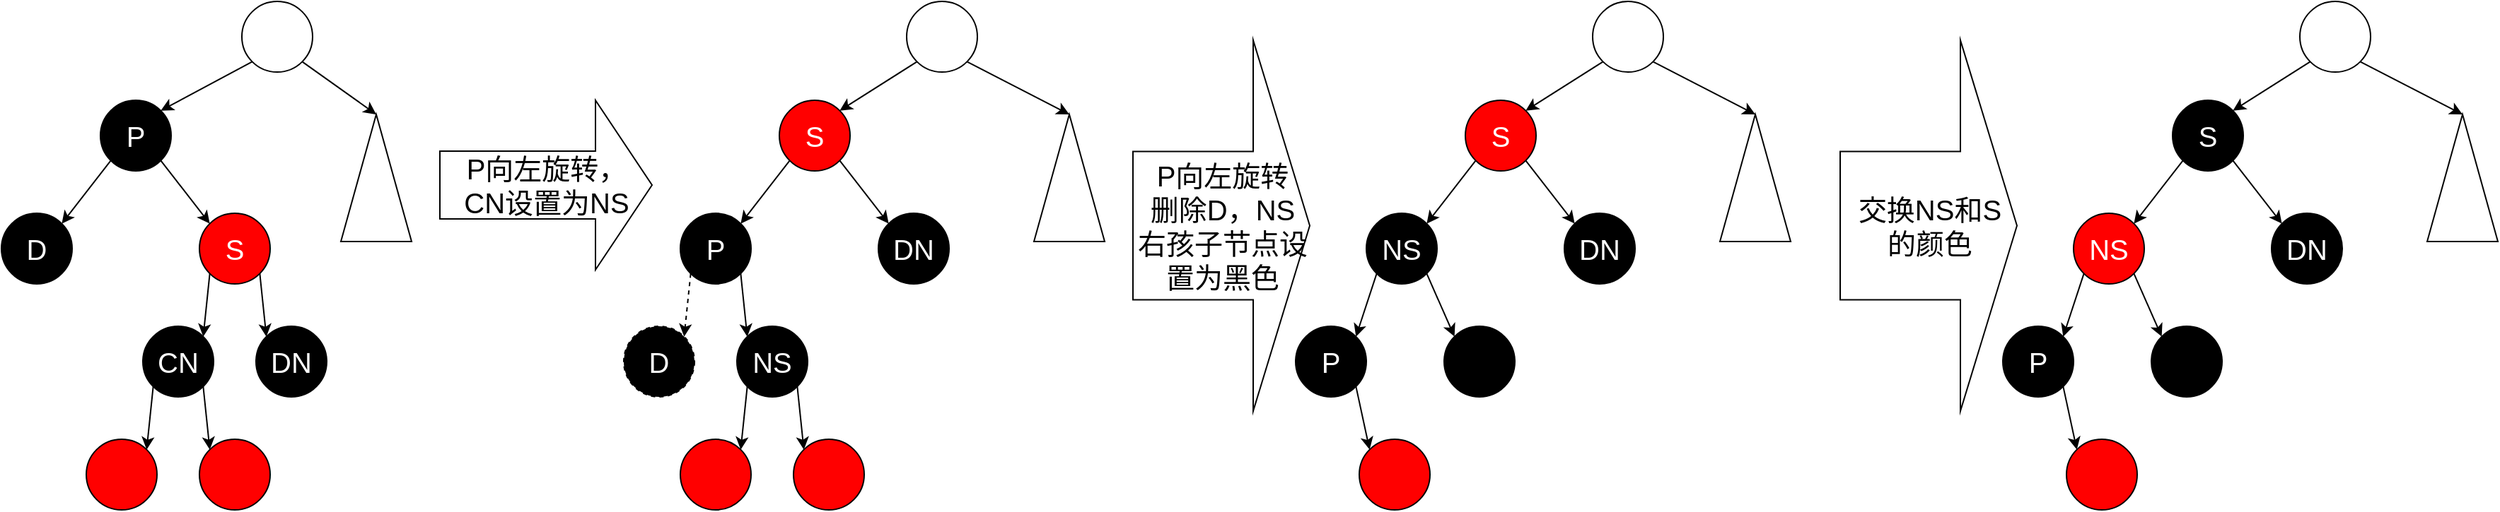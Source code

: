 <mxfile version="20.4.0" type="device"><diagram id="R-cHSDtUfPkVtpVSe-z4" name="Page-1"><mxGraphModel dx="572" dy="705" grid="1" gridSize="10" guides="1" tooltips="1" connect="1" arrows="1" fold="1" page="1" pageScale="1" pageWidth="850" pageHeight="1100" math="0" shadow="0"><root><mxCell id="0"/><mxCell id="1" parent="0"/><mxCell id="n1B0MFmd508IJaJsGRzu-167" style="edgeStyle=none;rounded=0;orthogonalLoop=1;jettySize=auto;html=1;exitX=0;exitY=1;exitDx=0;exitDy=0;entryX=1;entryY=0;entryDx=0;entryDy=0;fontSize=20;fontColor=#000000;" parent="1" source="n1B0MFmd508IJaJsGRzu-57" target="n1B0MFmd508IJaJsGRzu-166" edge="1"><mxGeometry relative="1" as="geometry"/></mxCell><mxCell id="n1B0MFmd508IJaJsGRzu-210" style="edgeStyle=none;rounded=0;orthogonalLoop=1;jettySize=auto;html=1;exitX=1;exitY=1;exitDx=0;exitDy=0;entryX=0;entryY=0;entryDx=0;entryDy=0;fontSize=20;fontColor=#FFFFFF;" parent="1" source="n1B0MFmd508IJaJsGRzu-57" target="n1B0MFmd508IJaJsGRzu-209" edge="1"><mxGeometry relative="1" as="geometry"/></mxCell><mxCell id="n1B0MFmd508IJaJsGRzu-57" value="&lt;font style=&quot;font-size: 20px;&quot; color=&quot;#ffffff&quot;&gt;S&lt;/font&gt;" style="ellipse;whiteSpace=wrap;html=1;aspect=fixed;fillColor=#FF0000;" parent="1" vertex="1"><mxGeometry x="1010" y="160" width="50" height="50" as="geometry"/></mxCell><mxCell id="n1B0MFmd508IJaJsGRzu-58" style="edgeStyle=none;rounded=0;orthogonalLoop=1;jettySize=auto;html=1;exitX=0;exitY=1;exitDx=0;exitDy=0;entryX=1;entryY=0;entryDx=0;entryDy=0;fontSize=20;fontColor=#FFFFFF;" parent="1" source="n1B0MFmd508IJaJsGRzu-60" target="n1B0MFmd508IJaJsGRzu-61" edge="1"><mxGeometry relative="1" as="geometry"/></mxCell><mxCell id="n1B0MFmd508IJaJsGRzu-59" style="edgeStyle=none;rounded=0;orthogonalLoop=1;jettySize=auto;html=1;exitX=1;exitY=1;exitDx=0;exitDy=0;entryX=0;entryY=0;entryDx=0;entryDy=0;fontSize=20;fontColor=#FFFFFF;" parent="1" source="n1B0MFmd508IJaJsGRzu-60" target="n1B0MFmd508IJaJsGRzu-57" edge="1"><mxGeometry relative="1" as="geometry"/></mxCell><mxCell id="n1B0MFmd508IJaJsGRzu-60" value="&lt;font color=&quot;#ffffff&quot;&gt;&lt;span style=&quot;font-size: 20px;&quot;&gt;P&lt;br&gt;&lt;/span&gt;&lt;/font&gt;" style="ellipse;whiteSpace=wrap;html=1;aspect=fixed;fillColor=#000000;" parent="1" vertex="1"><mxGeometry x="940" y="80" width="50" height="50" as="geometry"/></mxCell><mxCell id="n1B0MFmd508IJaJsGRzu-61" value="&lt;font style=&quot;font-size: 20px;&quot; color=&quot;#ffffff&quot;&gt;D&lt;/font&gt;" style="ellipse;whiteSpace=wrap;html=1;aspect=fixed;fillColor=#000000;" parent="1" vertex="1"><mxGeometry x="870" y="160" width="50" height="50" as="geometry"/></mxCell><mxCell id="n1B0MFmd508IJaJsGRzu-153" style="edgeStyle=none;rounded=0;orthogonalLoop=1;jettySize=auto;html=1;exitX=0;exitY=1;exitDx=0;exitDy=0;entryX=1;entryY=0;entryDx=0;entryDy=0;fontSize=20;fontColor=#000000;" parent="1" source="n1B0MFmd508IJaJsGRzu-152" target="n1B0MFmd508IJaJsGRzu-60" edge="1"><mxGeometry relative="1" as="geometry"/></mxCell><mxCell id="n1B0MFmd508IJaJsGRzu-155" style="edgeStyle=none;rounded=0;orthogonalLoop=1;jettySize=auto;html=1;exitX=1;exitY=1;exitDx=0;exitDy=0;entryX=1;entryY=0.5;entryDx=0;entryDy=0;fontSize=20;fontColor=#000000;" parent="1" source="n1B0MFmd508IJaJsGRzu-152" target="n1B0MFmd508IJaJsGRzu-154" edge="1"><mxGeometry relative="1" as="geometry"/></mxCell><mxCell id="n1B0MFmd508IJaJsGRzu-152" value="&lt;font color=&quot;#ffffff&quot;&gt;&lt;span style=&quot;font-size: 20px;&quot;&gt;&lt;br&gt;&lt;/span&gt;&lt;/font&gt;" style="ellipse;whiteSpace=wrap;html=1;aspect=fixed;fillColor=#FFFFFF;" parent="1" vertex="1"><mxGeometry x="1040" y="10" width="50" height="50" as="geometry"/></mxCell><mxCell id="n1B0MFmd508IJaJsGRzu-154" value="" style="triangle;whiteSpace=wrap;html=1;shadow=0;sketch=0;strokeColor=#000000;fontSize=20;fontColor=#000000;fillColor=#FFFFFF;rotation=-90;" parent="1" vertex="1"><mxGeometry x="1090" y="110" width="90" height="50" as="geometry"/></mxCell><mxCell id="n1B0MFmd508IJaJsGRzu-165" value="&lt;font color=&quot;#000000&quot;&gt;P向左旋转，&lt;br&gt;CN设置为NS&lt;br&gt;&lt;/font&gt;" style="html=1;shadow=0;dashed=0;align=center;verticalAlign=middle;shape=mxgraph.arrows2.arrow;dy=0.6;dx=40;notch=0;sketch=0;strokeColor=#000000;fontSize=20;fontColor=#FFFFFF;fillColor=#FFFFFF;" parent="1" vertex="1"><mxGeometry x="1180" y="80" width="150" height="120" as="geometry"/></mxCell><mxCell id="JTA2f0-gh_Tc8cgY1axZ-19" style="edgeStyle=none;rounded=0;orthogonalLoop=1;jettySize=auto;html=1;exitX=0;exitY=1;exitDx=0;exitDy=0;entryX=1;entryY=0;entryDx=0;entryDy=0;fontSize=20;fontColor=#FFFFFF;" edge="1" parent="1" source="n1B0MFmd508IJaJsGRzu-166" target="JTA2f0-gh_Tc8cgY1axZ-18"><mxGeometry relative="1" as="geometry"/></mxCell><mxCell id="JTA2f0-gh_Tc8cgY1axZ-59" style="edgeStyle=none;rounded=0;orthogonalLoop=1;jettySize=auto;html=1;exitX=1;exitY=1;exitDx=0;exitDy=0;entryX=0;entryY=0;entryDx=0;entryDy=0;fontSize=20;fontColor=#FFFFFF;" edge="1" parent="1" source="n1B0MFmd508IJaJsGRzu-166" target="JTA2f0-gh_Tc8cgY1axZ-58"><mxGeometry relative="1" as="geometry"/></mxCell><mxCell id="n1B0MFmd508IJaJsGRzu-166" value="&lt;font style=&quot;font-size: 20px;&quot; color=&quot;#ffffff&quot;&gt;CN&lt;/font&gt;" style="ellipse;whiteSpace=wrap;html=1;aspect=fixed;fillColor=#000000;" parent="1" vertex="1"><mxGeometry x="970" y="240" width="50" height="50" as="geometry"/></mxCell><mxCell id="n1B0MFmd508IJaJsGRzu-209" value="&lt;font style=&quot;font-size: 20px;&quot; color=&quot;#ffffff&quot;&gt;DN&lt;/font&gt;" style="ellipse;whiteSpace=wrap;html=1;aspect=fixed;fillColor=#000000;" parent="1" vertex="1"><mxGeometry x="1050" y="240" width="50" height="50" as="geometry"/></mxCell><mxCell id="kM36MPPJ57BOWF3PcYw0-32" style="edgeStyle=none;rounded=0;orthogonalLoop=1;jettySize=auto;html=1;exitX=1;exitY=1;exitDx=0;exitDy=0;entryX=0;entryY=0;entryDx=0;entryDy=0;fontSize=20;fontColor=#FFFFFF;" parent="1" source="kM36MPPJ57BOWF3PcYw0-33" target="kM36MPPJ57BOWF3PcYw0-43" edge="1"><mxGeometry relative="1" as="geometry"/></mxCell><mxCell id="kM36MPPJ57BOWF3PcYw0-46" style="edgeStyle=none;rounded=0;orthogonalLoop=1;jettySize=auto;html=1;exitX=0;exitY=1;exitDx=0;exitDy=0;entryX=1;entryY=0;entryDx=0;entryDy=0;fontSize=20;fontColor=#FFFFFF;" parent="1" source="kM36MPPJ57BOWF3PcYw0-33" target="kM36MPPJ57BOWF3PcYw0-36" edge="1"><mxGeometry relative="1" as="geometry"><mxPoint x="1417.322" y="122.678" as="sourcePoint"/></mxGeometry></mxCell><mxCell id="kM36MPPJ57BOWF3PcYw0-33" value="&lt;font style=&quot;font-size: 20px;&quot; color=&quot;#ffffff&quot;&gt;S&lt;/font&gt;" style="ellipse;whiteSpace=wrap;html=1;aspect=fixed;fillColor=#FF0000;" parent="1" vertex="1"><mxGeometry x="1420" y="80" width="50" height="50" as="geometry"/></mxCell><mxCell id="kM36MPPJ57BOWF3PcYw0-34" style="edgeStyle=none;rounded=0;orthogonalLoop=1;jettySize=auto;html=1;exitX=0;exitY=1;exitDx=0;exitDy=0;entryX=1;entryY=0;entryDx=0;entryDy=0;fontSize=20;fontColor=#FFFFFF;dashed=1;" parent="1" source="kM36MPPJ57BOWF3PcYw0-36" target="kM36MPPJ57BOWF3PcYw0-37" edge="1"><mxGeometry relative="1" as="geometry"/></mxCell><mxCell id="kM36MPPJ57BOWF3PcYw0-44" style="edgeStyle=none;rounded=0;orthogonalLoop=1;jettySize=auto;html=1;exitX=1;exitY=1;exitDx=0;exitDy=0;entryX=0;entryY=0;entryDx=0;entryDy=0;fontSize=20;fontColor=#FFFFFF;" parent="1" source="kM36MPPJ57BOWF3PcYw0-36" target="kM36MPPJ57BOWF3PcYw0-42" edge="1"><mxGeometry relative="1" as="geometry"/></mxCell><mxCell id="kM36MPPJ57BOWF3PcYw0-36" value="&lt;font color=&quot;#ffffff&quot;&gt;&lt;span style=&quot;font-size: 20px;&quot;&gt;P&lt;br&gt;&lt;/span&gt;&lt;/font&gt;" style="ellipse;whiteSpace=wrap;html=1;aspect=fixed;fillColor=#000000;" parent="1" vertex="1"><mxGeometry x="1350" y="160" width="50" height="50" as="geometry"/></mxCell><mxCell id="kM36MPPJ57BOWF3PcYw0-37" value="&lt;font style=&quot;font-size: 20px;&quot; color=&quot;#ffffff&quot;&gt;D&lt;/font&gt;" style="ellipse;whiteSpace=wrap;html=1;aspect=fixed;fillColor=#000000;dashed=1;" parent="1" vertex="1"><mxGeometry x="1310" y="240" width="50" height="50" as="geometry"/></mxCell><mxCell id="kM36MPPJ57BOWF3PcYw0-39" style="edgeStyle=none;rounded=0;orthogonalLoop=1;jettySize=auto;html=1;exitX=1;exitY=1;exitDx=0;exitDy=0;entryX=1;entryY=0.5;entryDx=0;entryDy=0;fontSize=20;fontColor=#000000;" parent="1" source="kM36MPPJ57BOWF3PcYw0-40" target="kM36MPPJ57BOWF3PcYw0-41" edge="1"><mxGeometry relative="1" as="geometry"/></mxCell><mxCell id="kM36MPPJ57BOWF3PcYw0-45" style="edgeStyle=none;rounded=0;orthogonalLoop=1;jettySize=auto;html=1;exitX=0;exitY=1;exitDx=0;exitDy=0;entryX=1;entryY=0;entryDx=0;entryDy=0;fontSize=20;fontColor=#FFFFFF;" parent="1" source="kM36MPPJ57BOWF3PcYw0-40" target="kM36MPPJ57BOWF3PcYw0-33" edge="1"><mxGeometry relative="1" as="geometry"/></mxCell><mxCell id="kM36MPPJ57BOWF3PcYw0-40" value="&lt;font color=&quot;#ffffff&quot;&gt;&lt;span style=&quot;font-size: 20px;&quot;&gt;&lt;br&gt;&lt;/span&gt;&lt;/font&gt;" style="ellipse;whiteSpace=wrap;html=1;aspect=fixed;fillColor=#FFFFFF;" parent="1" vertex="1"><mxGeometry x="1510" y="10" width="50" height="50" as="geometry"/></mxCell><mxCell id="kM36MPPJ57BOWF3PcYw0-41" value="" style="triangle;whiteSpace=wrap;html=1;shadow=0;sketch=0;strokeColor=#000000;fontSize=20;fontColor=#000000;fillColor=#FFFFFF;rotation=-90;" parent="1" vertex="1"><mxGeometry x="1580" y="110" width="90" height="50" as="geometry"/></mxCell><mxCell id="JTA2f0-gh_Tc8cgY1axZ-21" style="edgeStyle=none;rounded=0;orthogonalLoop=1;jettySize=auto;html=1;exitX=0;exitY=1;exitDx=0;exitDy=0;entryX=1;entryY=0;entryDx=0;entryDy=0;fontSize=20;fontColor=#FFFFFF;" edge="1" parent="1" source="kM36MPPJ57BOWF3PcYw0-42" target="JTA2f0-gh_Tc8cgY1axZ-20"><mxGeometry relative="1" as="geometry"/></mxCell><mxCell id="JTA2f0-gh_Tc8cgY1axZ-61" style="edgeStyle=none;rounded=0;orthogonalLoop=1;jettySize=auto;html=1;exitX=1;exitY=1;exitDx=0;exitDy=0;entryX=0;entryY=0;entryDx=0;entryDy=0;fontSize=20;fontColor=#FFFFFF;" edge="1" parent="1" source="kM36MPPJ57BOWF3PcYw0-42" target="JTA2f0-gh_Tc8cgY1axZ-60"><mxGeometry relative="1" as="geometry"/></mxCell><mxCell id="kM36MPPJ57BOWF3PcYw0-42" value="&lt;font style=&quot;font-size: 20px;&quot; color=&quot;#ffffff&quot;&gt;NS&lt;/font&gt;" style="ellipse;whiteSpace=wrap;html=1;aspect=fixed;fillColor=#000000;" parent="1" vertex="1"><mxGeometry x="1390" y="240" width="50" height="50" as="geometry"/></mxCell><mxCell id="kM36MPPJ57BOWF3PcYw0-43" value="&lt;font style=&quot;font-size: 20px;&quot; color=&quot;#ffffff&quot;&gt;DN&lt;/font&gt;" style="ellipse;whiteSpace=wrap;html=1;aspect=fixed;fillColor=#000000;" parent="1" vertex="1"><mxGeometry x="1490" y="160" width="50" height="50" as="geometry"/></mxCell><mxCell id="JTA2f0-gh_Tc8cgY1axZ-18" value="" style="ellipse;whiteSpace=wrap;html=1;aspect=fixed;fillColor=#FF0000;" vertex="1" parent="1"><mxGeometry x="930" y="320" width="50" height="50" as="geometry"/></mxCell><mxCell id="JTA2f0-gh_Tc8cgY1axZ-20" value="" style="ellipse;whiteSpace=wrap;html=1;aspect=fixed;fillColor=#FF0000;" vertex="1" parent="1"><mxGeometry x="1350" y="320" width="50" height="50" as="geometry"/></mxCell><mxCell id="JTA2f0-gh_Tc8cgY1axZ-40" value="&lt;font color=&quot;#000000&quot;&gt;P向左旋转&lt;br&gt;删除D，NS&lt;br&gt;右孩子节点设&lt;br&gt;置为黑色&lt;br&gt;&lt;/font&gt;" style="html=1;shadow=0;dashed=0;align=center;verticalAlign=middle;shape=mxgraph.arrows2.arrow;dy=0.6;dx=40;notch=0;sketch=0;strokeColor=#000000;fontSize=20;fontColor=#FFFFFF;fillColor=#FFFFFF;" vertex="1" parent="1"><mxGeometry x="1670" y="37.5" width="125" height="262.5" as="geometry"/></mxCell><mxCell id="JTA2f0-gh_Tc8cgY1axZ-41" style="edgeStyle=none;rounded=0;orthogonalLoop=1;jettySize=auto;html=1;exitX=1;exitY=1;exitDx=0;exitDy=0;entryX=0;entryY=0;entryDx=0;entryDy=0;fontSize=20;fontColor=#FFFFFF;" edge="1" parent="1" source="JTA2f0-gh_Tc8cgY1axZ-43" target="JTA2f0-gh_Tc8cgY1axZ-53"><mxGeometry relative="1" as="geometry"/></mxCell><mxCell id="JTA2f0-gh_Tc8cgY1axZ-42" style="edgeStyle=none;rounded=0;orthogonalLoop=1;jettySize=auto;html=1;exitX=0;exitY=1;exitDx=0;exitDy=0;entryX=1;entryY=0;entryDx=0;entryDy=0;fontSize=20;fontColor=#FFFFFF;" edge="1" parent="1" source="JTA2f0-gh_Tc8cgY1axZ-43" target="JTA2f0-gh_Tc8cgY1axZ-46"><mxGeometry relative="1" as="geometry"><mxPoint x="1902.322" y="122.678" as="sourcePoint"/></mxGeometry></mxCell><mxCell id="JTA2f0-gh_Tc8cgY1axZ-43" value="&lt;font style=&quot;font-size: 20px;&quot; color=&quot;#ffffff&quot;&gt;S&lt;/font&gt;" style="ellipse;whiteSpace=wrap;html=1;aspect=fixed;fillColor=#FF0000;" vertex="1" parent="1"><mxGeometry x="1905" y="80" width="50" height="50" as="geometry"/></mxCell><mxCell id="JTA2f0-gh_Tc8cgY1axZ-56" style="edgeStyle=none;rounded=0;orthogonalLoop=1;jettySize=auto;html=1;exitX=0;exitY=1;exitDx=0;exitDy=0;entryX=1;entryY=0;entryDx=0;entryDy=0;fontSize=20;fontColor=#FFFFFF;" edge="1" parent="1" source="JTA2f0-gh_Tc8cgY1axZ-46" target="JTA2f0-gh_Tc8cgY1axZ-55"><mxGeometry relative="1" as="geometry"/></mxCell><mxCell id="JTA2f0-gh_Tc8cgY1axZ-57" style="edgeStyle=none;rounded=0;orthogonalLoop=1;jettySize=auto;html=1;exitX=1;exitY=1;exitDx=0;exitDy=0;entryX=0;entryY=0;entryDx=0;entryDy=0;fontSize=20;fontColor=#FFFFFF;" edge="1" parent="1" source="JTA2f0-gh_Tc8cgY1axZ-46" target="JTA2f0-gh_Tc8cgY1axZ-52"><mxGeometry relative="1" as="geometry"/></mxCell><mxCell id="JTA2f0-gh_Tc8cgY1axZ-46" value="&lt;font color=&quot;#ffffff&quot;&gt;&lt;span style=&quot;font-size: 20px;&quot;&gt;NS&lt;br&gt;&lt;/span&gt;&lt;/font&gt;" style="ellipse;whiteSpace=wrap;html=1;aspect=fixed;fillColor=#000000;" vertex="1" parent="1"><mxGeometry x="1835" y="160" width="50" height="50" as="geometry"/></mxCell><mxCell id="JTA2f0-gh_Tc8cgY1axZ-48" style="edgeStyle=none;rounded=0;orthogonalLoop=1;jettySize=auto;html=1;exitX=1;exitY=1;exitDx=0;exitDy=0;entryX=1;entryY=0.5;entryDx=0;entryDy=0;fontSize=20;fontColor=#000000;" edge="1" parent="1" source="JTA2f0-gh_Tc8cgY1axZ-50" target="JTA2f0-gh_Tc8cgY1axZ-51"><mxGeometry relative="1" as="geometry"/></mxCell><mxCell id="JTA2f0-gh_Tc8cgY1axZ-49" style="edgeStyle=none;rounded=0;orthogonalLoop=1;jettySize=auto;html=1;exitX=0;exitY=1;exitDx=0;exitDy=0;entryX=1;entryY=0;entryDx=0;entryDy=0;fontSize=20;fontColor=#FFFFFF;" edge="1" parent="1" source="JTA2f0-gh_Tc8cgY1axZ-50" target="JTA2f0-gh_Tc8cgY1axZ-43"><mxGeometry relative="1" as="geometry"/></mxCell><mxCell id="JTA2f0-gh_Tc8cgY1axZ-50" value="&lt;font color=&quot;#ffffff&quot;&gt;&lt;span style=&quot;font-size: 20px;&quot;&gt;&lt;br&gt;&lt;/span&gt;&lt;/font&gt;" style="ellipse;whiteSpace=wrap;html=1;aspect=fixed;fillColor=#FFFFFF;" vertex="1" parent="1"><mxGeometry x="1995" y="10" width="50" height="50" as="geometry"/></mxCell><mxCell id="JTA2f0-gh_Tc8cgY1axZ-51" value="" style="triangle;whiteSpace=wrap;html=1;shadow=0;sketch=0;strokeColor=#000000;fontSize=20;fontColor=#000000;fillColor=#FFFFFF;rotation=-90;" vertex="1" parent="1"><mxGeometry x="2065" y="110" width="90" height="50" as="geometry"/></mxCell><mxCell id="JTA2f0-gh_Tc8cgY1axZ-52" value="" style="ellipse;whiteSpace=wrap;html=1;aspect=fixed;fillColor=#000000;" vertex="1" parent="1"><mxGeometry x="1890" y="240" width="50" height="50" as="geometry"/></mxCell><mxCell id="JTA2f0-gh_Tc8cgY1axZ-53" value="&lt;font style=&quot;font-size: 20px;&quot; color=&quot;#ffffff&quot;&gt;DN&lt;/font&gt;" style="ellipse;whiteSpace=wrap;html=1;aspect=fixed;fillColor=#000000;" vertex="1" parent="1"><mxGeometry x="1975" y="160" width="50" height="50" as="geometry"/></mxCell><mxCell id="JTA2f0-gh_Tc8cgY1axZ-63" style="edgeStyle=none;rounded=0;orthogonalLoop=1;jettySize=auto;html=1;exitX=1;exitY=1;exitDx=0;exitDy=0;entryX=0;entryY=0;entryDx=0;entryDy=0;fontSize=20;fontColor=#FFFFFF;" edge="1" parent="1" source="JTA2f0-gh_Tc8cgY1axZ-55" target="JTA2f0-gh_Tc8cgY1axZ-62"><mxGeometry relative="1" as="geometry"/></mxCell><mxCell id="JTA2f0-gh_Tc8cgY1axZ-55" value="&lt;span style=&quot;color: rgb(255, 255, 255); font-size: 20px;&quot;&gt;P&lt;/span&gt;" style="ellipse;whiteSpace=wrap;html=1;aspect=fixed;fillColor=#000000;" vertex="1" parent="1"><mxGeometry x="1785" y="240" width="50" height="50" as="geometry"/></mxCell><mxCell id="JTA2f0-gh_Tc8cgY1axZ-58" value="" style="ellipse;whiteSpace=wrap;html=1;aspect=fixed;fillColor=#FF0000;" vertex="1" parent="1"><mxGeometry x="1010" y="320" width="50" height="50" as="geometry"/></mxCell><mxCell id="JTA2f0-gh_Tc8cgY1axZ-60" value="" style="ellipse;whiteSpace=wrap;html=1;aspect=fixed;fillColor=#FF0000;" vertex="1" parent="1"><mxGeometry x="1430" y="320" width="50" height="50" as="geometry"/></mxCell><mxCell id="JTA2f0-gh_Tc8cgY1axZ-62" value="" style="ellipse;whiteSpace=wrap;html=1;aspect=fixed;fillColor=#FF0000;" vertex="1" parent="1"><mxGeometry x="1830" y="320" width="50" height="50" as="geometry"/></mxCell><mxCell id="JTA2f0-gh_Tc8cgY1axZ-64" value="&lt;font color=&quot;#000000&quot;&gt;交换NS和S&lt;br&gt;的颜色&lt;br&gt;&lt;/font&gt;" style="html=1;shadow=0;dashed=0;align=center;verticalAlign=middle;shape=mxgraph.arrows2.arrow;dy=0.6;dx=40;notch=0;sketch=0;strokeColor=#000000;fontSize=20;fontColor=#FFFFFF;fillColor=#FFFFFF;" vertex="1" parent="1"><mxGeometry x="2170" y="37.5" width="125" height="262.5" as="geometry"/></mxCell><mxCell id="JTA2f0-gh_Tc8cgY1axZ-65" style="edgeStyle=none;rounded=0;orthogonalLoop=1;jettySize=auto;html=1;exitX=1;exitY=1;exitDx=0;exitDy=0;entryX=0;entryY=0;entryDx=0;entryDy=0;fontSize=20;fontColor=#FFFFFF;" edge="1" parent="1" source="JTA2f0-gh_Tc8cgY1axZ-67" target="JTA2f0-gh_Tc8cgY1axZ-76"><mxGeometry relative="1" as="geometry"/></mxCell><mxCell id="JTA2f0-gh_Tc8cgY1axZ-66" style="edgeStyle=none;rounded=0;orthogonalLoop=1;jettySize=auto;html=1;exitX=0;exitY=1;exitDx=0;exitDy=0;entryX=1;entryY=0;entryDx=0;entryDy=0;fontSize=20;fontColor=#FFFFFF;" edge="1" parent="1" source="JTA2f0-gh_Tc8cgY1axZ-67" target="JTA2f0-gh_Tc8cgY1axZ-70"><mxGeometry relative="1" as="geometry"><mxPoint x="2402.322" y="122.678" as="sourcePoint"/></mxGeometry></mxCell><mxCell id="JTA2f0-gh_Tc8cgY1axZ-67" value="&lt;font style=&quot;font-size: 20px;&quot; color=&quot;#ffffff&quot;&gt;S&lt;/font&gt;" style="ellipse;whiteSpace=wrap;html=1;aspect=fixed;fillColor=#000000;" vertex="1" parent="1"><mxGeometry x="2405" y="80" width="50" height="50" as="geometry"/></mxCell><mxCell id="JTA2f0-gh_Tc8cgY1axZ-68" style="edgeStyle=none;rounded=0;orthogonalLoop=1;jettySize=auto;html=1;exitX=0;exitY=1;exitDx=0;exitDy=0;entryX=1;entryY=0;entryDx=0;entryDy=0;fontSize=20;fontColor=#FFFFFF;" edge="1" parent="1" source="JTA2f0-gh_Tc8cgY1axZ-70" target="JTA2f0-gh_Tc8cgY1axZ-78"><mxGeometry relative="1" as="geometry"/></mxCell><mxCell id="JTA2f0-gh_Tc8cgY1axZ-69" style="edgeStyle=none;rounded=0;orthogonalLoop=1;jettySize=auto;html=1;exitX=1;exitY=1;exitDx=0;exitDy=0;entryX=0;entryY=0;entryDx=0;entryDy=0;fontSize=20;fontColor=#FFFFFF;" edge="1" parent="1" source="JTA2f0-gh_Tc8cgY1axZ-70" target="JTA2f0-gh_Tc8cgY1axZ-75"><mxGeometry relative="1" as="geometry"/></mxCell><mxCell id="JTA2f0-gh_Tc8cgY1axZ-70" value="&lt;font color=&quot;#ffffff&quot;&gt;&lt;span style=&quot;font-size: 20px;&quot;&gt;NS&lt;br&gt;&lt;/span&gt;&lt;/font&gt;" style="ellipse;whiteSpace=wrap;html=1;aspect=fixed;fillColor=#FF0000;" vertex="1" parent="1"><mxGeometry x="2335" y="160" width="50" height="50" as="geometry"/></mxCell><mxCell id="JTA2f0-gh_Tc8cgY1axZ-71" style="edgeStyle=none;rounded=0;orthogonalLoop=1;jettySize=auto;html=1;exitX=1;exitY=1;exitDx=0;exitDy=0;entryX=1;entryY=0.5;entryDx=0;entryDy=0;fontSize=20;fontColor=#000000;" edge="1" parent="1" source="JTA2f0-gh_Tc8cgY1axZ-73" target="JTA2f0-gh_Tc8cgY1axZ-74"><mxGeometry relative="1" as="geometry"/></mxCell><mxCell id="JTA2f0-gh_Tc8cgY1axZ-72" style="edgeStyle=none;rounded=0;orthogonalLoop=1;jettySize=auto;html=1;exitX=0;exitY=1;exitDx=0;exitDy=0;entryX=1;entryY=0;entryDx=0;entryDy=0;fontSize=20;fontColor=#FFFFFF;" edge="1" parent="1" source="JTA2f0-gh_Tc8cgY1axZ-73" target="JTA2f0-gh_Tc8cgY1axZ-67"><mxGeometry relative="1" as="geometry"/></mxCell><mxCell id="JTA2f0-gh_Tc8cgY1axZ-73" value="&lt;font color=&quot;#ffffff&quot;&gt;&lt;span style=&quot;font-size: 20px;&quot;&gt;&lt;br&gt;&lt;/span&gt;&lt;/font&gt;" style="ellipse;whiteSpace=wrap;html=1;aspect=fixed;fillColor=#FFFFFF;" vertex="1" parent="1"><mxGeometry x="2495" y="10" width="50" height="50" as="geometry"/></mxCell><mxCell id="JTA2f0-gh_Tc8cgY1axZ-74" value="" style="triangle;whiteSpace=wrap;html=1;shadow=0;sketch=0;strokeColor=#000000;fontSize=20;fontColor=#000000;fillColor=#FFFFFF;rotation=-90;" vertex="1" parent="1"><mxGeometry x="2565" y="110" width="90" height="50" as="geometry"/></mxCell><mxCell id="JTA2f0-gh_Tc8cgY1axZ-75" value="" style="ellipse;whiteSpace=wrap;html=1;aspect=fixed;fillColor=#000000;" vertex="1" parent="1"><mxGeometry x="2390" y="240" width="50" height="50" as="geometry"/></mxCell><mxCell id="JTA2f0-gh_Tc8cgY1axZ-76" value="&lt;font style=&quot;font-size: 20px;&quot; color=&quot;#ffffff&quot;&gt;DN&lt;/font&gt;" style="ellipse;whiteSpace=wrap;html=1;aspect=fixed;fillColor=#000000;" vertex="1" parent="1"><mxGeometry x="2475" y="160" width="50" height="50" as="geometry"/></mxCell><mxCell id="JTA2f0-gh_Tc8cgY1axZ-77" style="edgeStyle=none;rounded=0;orthogonalLoop=1;jettySize=auto;html=1;exitX=1;exitY=1;exitDx=0;exitDy=0;entryX=0;entryY=0;entryDx=0;entryDy=0;fontSize=20;fontColor=#FFFFFF;" edge="1" parent="1" source="JTA2f0-gh_Tc8cgY1axZ-78" target="JTA2f0-gh_Tc8cgY1axZ-79"><mxGeometry relative="1" as="geometry"/></mxCell><mxCell id="JTA2f0-gh_Tc8cgY1axZ-78" value="&lt;span style=&quot;color: rgb(255, 255, 255); font-size: 20px;&quot;&gt;P&lt;/span&gt;" style="ellipse;whiteSpace=wrap;html=1;aspect=fixed;fillColor=#000000;" vertex="1" parent="1"><mxGeometry x="2285" y="240" width="50" height="50" as="geometry"/></mxCell><mxCell id="JTA2f0-gh_Tc8cgY1axZ-79" value="" style="ellipse;whiteSpace=wrap;html=1;aspect=fixed;fillColor=#FF0000;" vertex="1" parent="1"><mxGeometry x="2330" y="320" width="50" height="50" as="geometry"/></mxCell></root></mxGraphModel></diagram></mxfile>